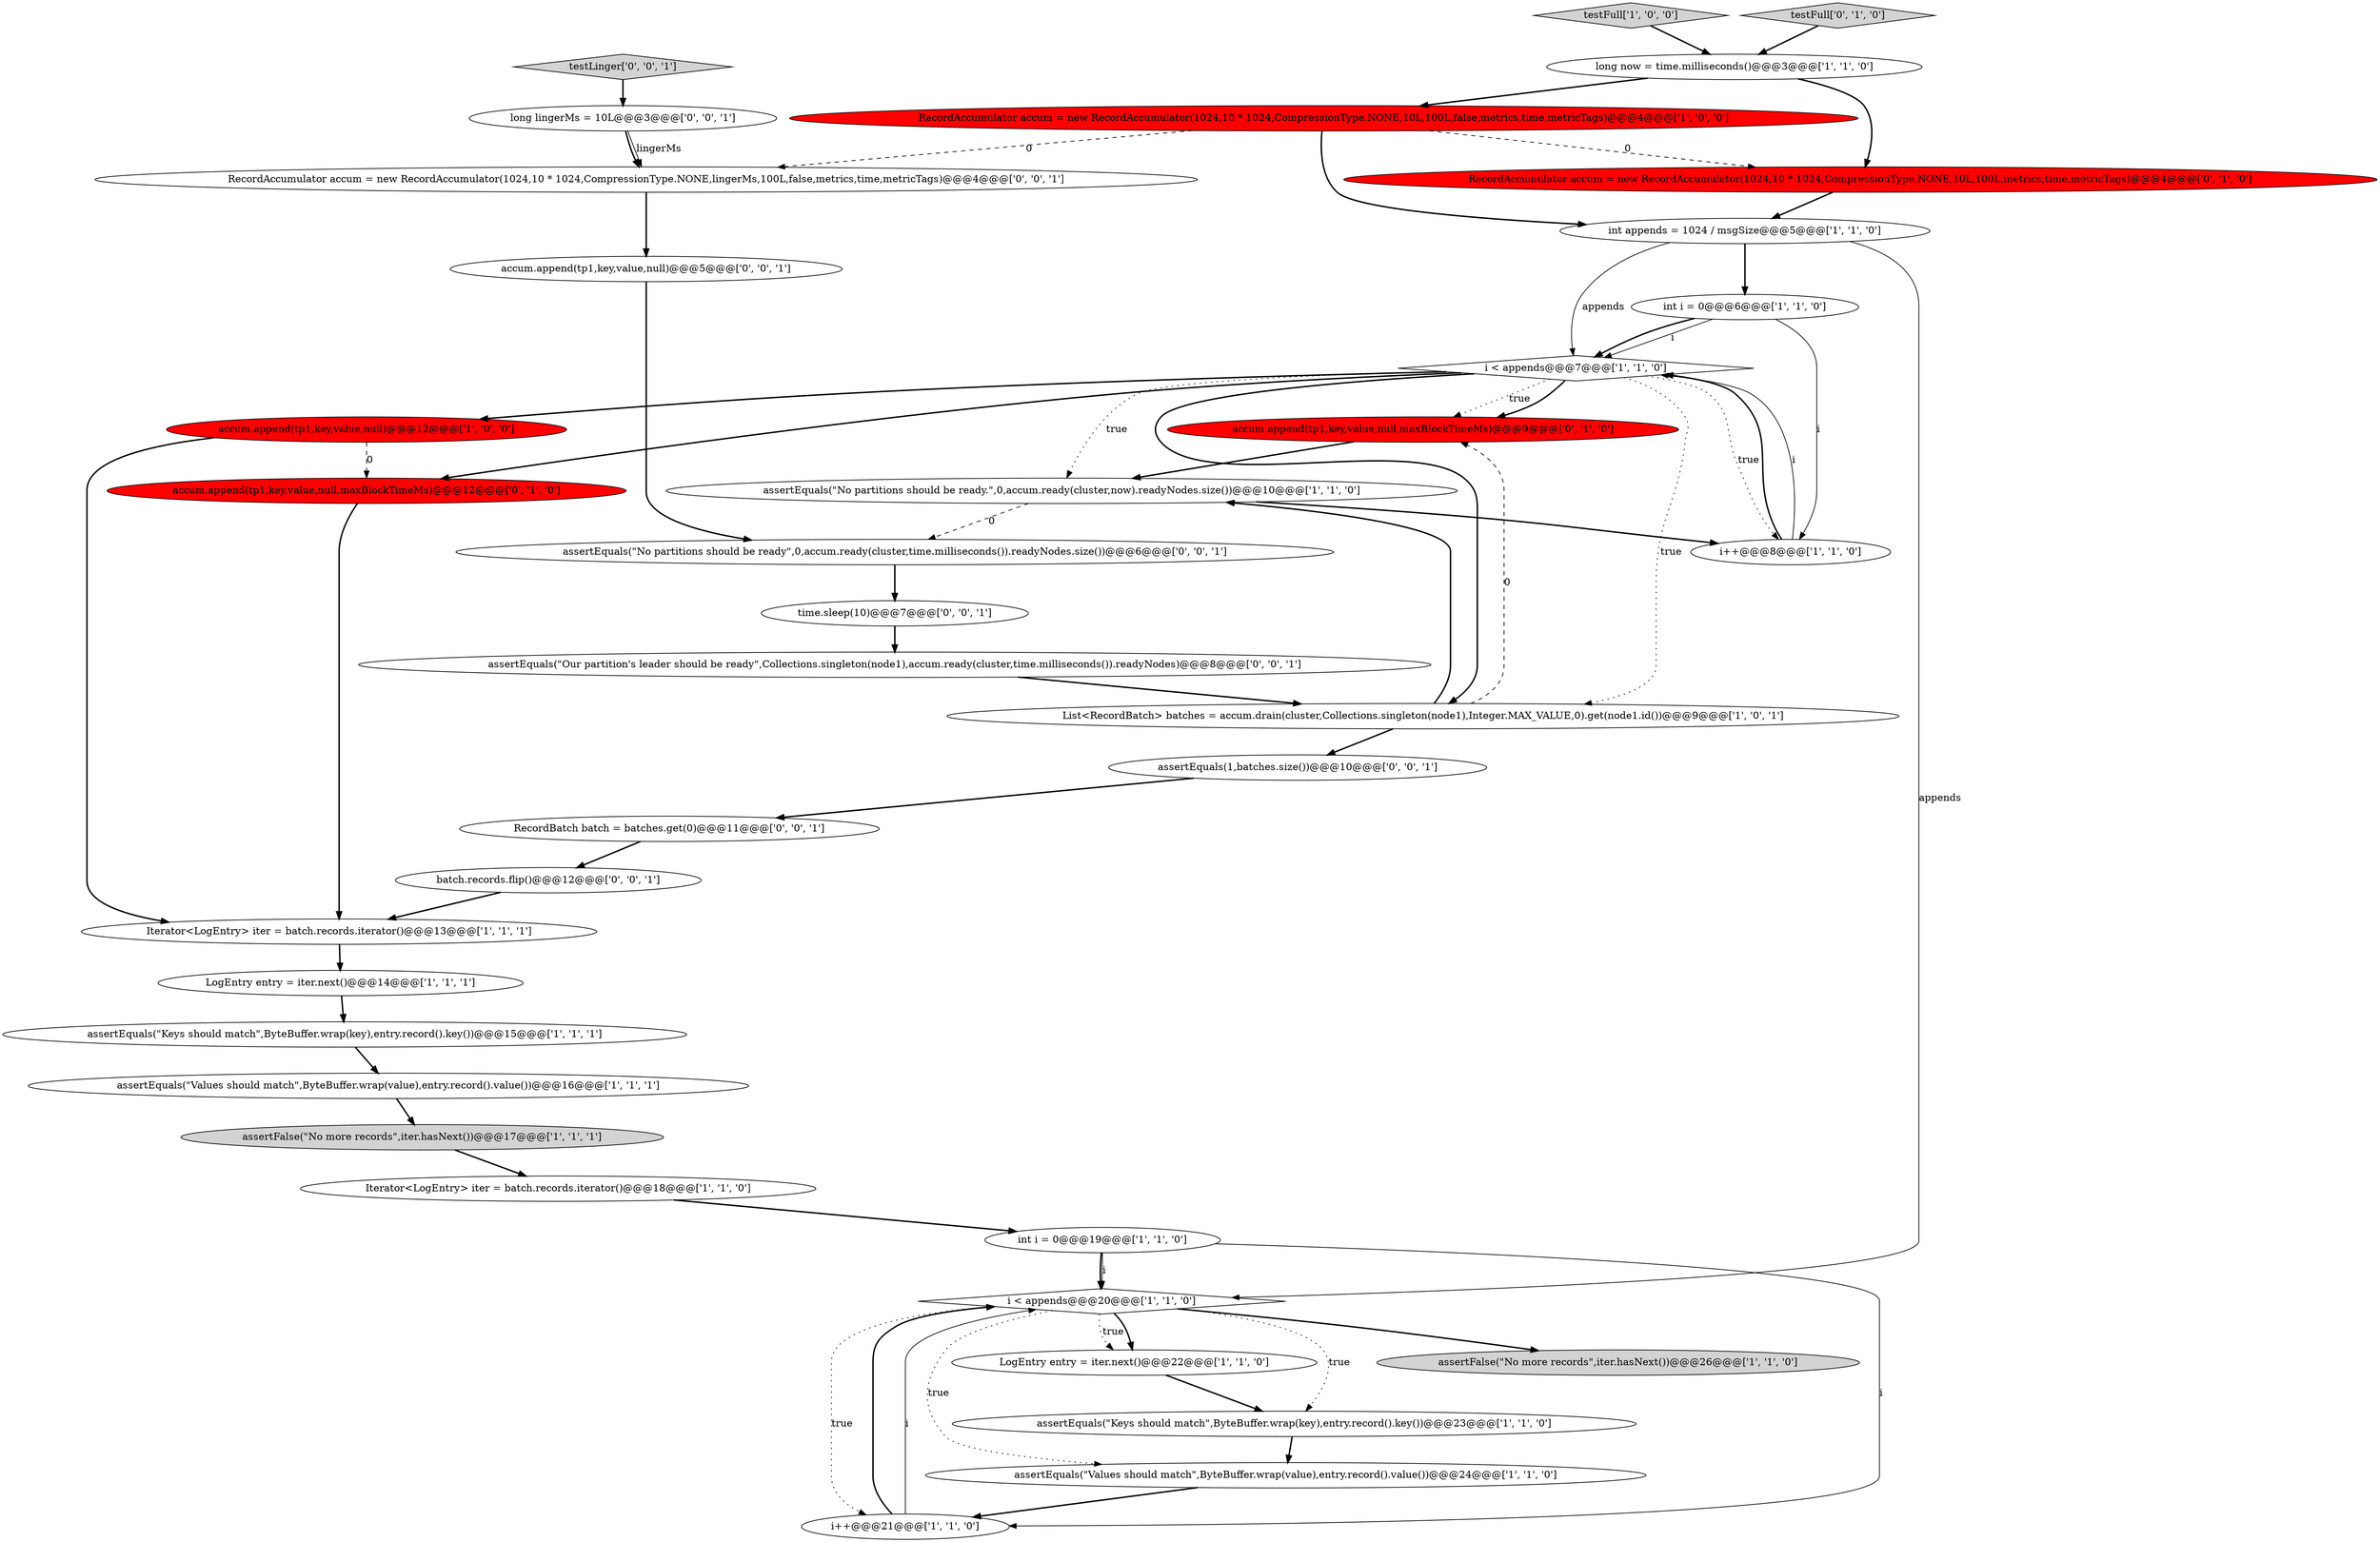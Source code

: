 digraph {
3 [style = filled, label = "RecordAccumulator accum = new RecordAccumulator(1024,10 * 1024,CompressionType.NONE,10L,100L,false,metrics,time,metricTags)@@@4@@@['1', '0', '0']", fillcolor = red, shape = ellipse image = "AAA1AAABBB1BBB"];
16 [style = filled, label = "testFull['1', '0', '0']", fillcolor = lightgray, shape = diamond image = "AAA0AAABBB1BBB"];
31 [style = filled, label = "assertEquals(\"No partitions should be ready\",0,accum.ready(cluster,time.milliseconds()).readyNodes.size())@@@6@@@['0', '0', '1']", fillcolor = white, shape = ellipse image = "AAA0AAABBB3BBB"];
19 [style = filled, label = "long now = time.milliseconds()@@@3@@@['1', '1', '0']", fillcolor = white, shape = ellipse image = "AAA0AAABBB1BBB"];
26 [style = filled, label = "accum.append(tp1,key,value,null,maxBlockTimeMs)@@@9@@@['0', '1', '0']", fillcolor = red, shape = ellipse image = "AAA1AAABBB2BBB"];
1 [style = filled, label = "int i = 0@@@19@@@['1', '1', '0']", fillcolor = white, shape = ellipse image = "AAA0AAABBB1BBB"];
27 [style = filled, label = "batch.records.flip()@@@12@@@['0', '0', '1']", fillcolor = white, shape = ellipse image = "AAA0AAABBB3BBB"];
22 [style = filled, label = "i < appends@@@20@@@['1', '1', '0']", fillcolor = white, shape = diamond image = "AAA0AAABBB1BBB"];
29 [style = filled, label = "assertEquals(\"Our partition's leader should be ready\",Collections.singleton(node1),accum.ready(cluster,time.milliseconds()).readyNodes)@@@8@@@['0', '0', '1']", fillcolor = white, shape = ellipse image = "AAA0AAABBB3BBB"];
12 [style = filled, label = "Iterator<LogEntry> iter = batch.records.iterator()@@@13@@@['1', '1', '1']", fillcolor = white, shape = ellipse image = "AAA0AAABBB1BBB"];
11 [style = filled, label = "assertEquals(\"Values should match\",ByteBuffer.wrap(value),entry.record().value())@@@16@@@['1', '1', '1']", fillcolor = white, shape = ellipse image = "AAA0AAABBB1BBB"];
13 [style = filled, label = "LogEntry entry = iter.next()@@@14@@@['1', '1', '1']", fillcolor = white, shape = ellipse image = "AAA0AAABBB1BBB"];
23 [style = filled, label = "testFull['0', '1', '0']", fillcolor = lightgray, shape = diamond image = "AAA0AAABBB2BBB"];
33 [style = filled, label = "assertEquals(1,batches.size())@@@10@@@['0', '0', '1']", fillcolor = white, shape = ellipse image = "AAA0AAABBB3BBB"];
4 [style = filled, label = "int i = 0@@@6@@@['1', '1', '0']", fillcolor = white, shape = ellipse image = "AAA0AAABBB1BBB"];
24 [style = filled, label = "accum.append(tp1,key,value,null,maxBlockTimeMs)@@@12@@@['0', '1', '0']", fillcolor = red, shape = ellipse image = "AAA1AAABBB2BBB"];
2 [style = filled, label = "assertEquals(\"Keys should match\",ByteBuffer.wrap(key),entry.record().key())@@@15@@@['1', '1', '1']", fillcolor = white, shape = ellipse image = "AAA0AAABBB1BBB"];
18 [style = filled, label = "accum.append(tp1,key,value,null)@@@12@@@['1', '0', '0']", fillcolor = red, shape = ellipse image = "AAA1AAABBB1BBB"];
20 [style = filled, label = "assertFalse(\"No more records\",iter.hasNext())@@@17@@@['1', '1', '1']", fillcolor = lightgray, shape = ellipse image = "AAA0AAABBB1BBB"];
21 [style = filled, label = "assertEquals(\"Keys should match\",ByteBuffer.wrap(key),entry.record().key())@@@23@@@['1', '1', '0']", fillcolor = white, shape = ellipse image = "AAA0AAABBB1BBB"];
7 [style = filled, label = "int appends = 1024 / msgSize@@@5@@@['1', '1', '0']", fillcolor = white, shape = ellipse image = "AAA0AAABBB1BBB"];
36 [style = filled, label = "time.sleep(10)@@@7@@@['0', '0', '1']", fillcolor = white, shape = ellipse image = "AAA0AAABBB3BBB"];
15 [style = filled, label = "assertEquals(\"No partitions should be ready.\",0,accum.ready(cluster,now).readyNodes.size())@@@10@@@['1', '1', '0']", fillcolor = white, shape = ellipse image = "AAA0AAABBB1BBB"];
32 [style = filled, label = "RecordAccumulator accum = new RecordAccumulator(1024,10 * 1024,CompressionType.NONE,lingerMs,100L,false,metrics,time,metricTags)@@@4@@@['0', '0', '1']", fillcolor = white, shape = ellipse image = "AAA0AAABBB3BBB"];
35 [style = filled, label = "accum.append(tp1,key,value,null)@@@5@@@['0', '0', '1']", fillcolor = white, shape = ellipse image = "AAA0AAABBB3BBB"];
10 [style = filled, label = "i++@@@21@@@['1', '1', '0']", fillcolor = white, shape = ellipse image = "AAA0AAABBB1BBB"];
6 [style = filled, label = "LogEntry entry = iter.next()@@@22@@@['1', '1', '0']", fillcolor = white, shape = ellipse image = "AAA0AAABBB1BBB"];
14 [style = filled, label = "List<RecordBatch> batches = accum.drain(cluster,Collections.singleton(node1),Integer.MAX_VALUE,0).get(node1.id())@@@9@@@['1', '0', '1']", fillcolor = white, shape = ellipse image = "AAA0AAABBB1BBB"];
34 [style = filled, label = "RecordBatch batch = batches.get(0)@@@11@@@['0', '0', '1']", fillcolor = white, shape = ellipse image = "AAA0AAABBB3BBB"];
0 [style = filled, label = "Iterator<LogEntry> iter = batch.records.iterator()@@@18@@@['1', '1', '0']", fillcolor = white, shape = ellipse image = "AAA0AAABBB1BBB"];
30 [style = filled, label = "long lingerMs = 10L@@@3@@@['0', '0', '1']", fillcolor = white, shape = ellipse image = "AAA0AAABBB3BBB"];
8 [style = filled, label = "i < appends@@@7@@@['1', '1', '0']", fillcolor = white, shape = diamond image = "AAA0AAABBB1BBB"];
9 [style = filled, label = "assertEquals(\"Values should match\",ByteBuffer.wrap(value),entry.record().value())@@@24@@@['1', '1', '0']", fillcolor = white, shape = ellipse image = "AAA0AAABBB1BBB"];
17 [style = filled, label = "assertFalse(\"No more records\",iter.hasNext())@@@26@@@['1', '1', '0']", fillcolor = lightgray, shape = ellipse image = "AAA0AAABBB1BBB"];
25 [style = filled, label = "RecordAccumulator accum = new RecordAccumulator(1024,10 * 1024,CompressionType.NONE,10L,100L,metrics,time,metricTags)@@@4@@@['0', '1', '0']", fillcolor = red, shape = ellipse image = "AAA1AAABBB2BBB"];
28 [style = filled, label = "testLinger['0', '0', '1']", fillcolor = lightgray, shape = diamond image = "AAA0AAABBB3BBB"];
5 [style = filled, label = "i++@@@8@@@['1', '1', '0']", fillcolor = white, shape = ellipse image = "AAA0AAABBB1BBB"];
10->22 [style = bold, label=""];
32->35 [style = bold, label=""];
11->20 [style = bold, label=""];
5->8 [style = bold, label=""];
35->31 [style = bold, label=""];
24->12 [style = bold, label=""];
22->21 [style = dotted, label="true"];
8->26 [style = dotted, label="true"];
22->10 [style = dotted, label="true"];
3->25 [style = dashed, label="0"];
27->12 [style = bold, label=""];
28->30 [style = bold, label=""];
8->18 [style = bold, label=""];
6->21 [style = bold, label=""];
36->29 [style = bold, label=""];
1->22 [style = solid, label="i"];
20->0 [style = bold, label=""];
7->8 [style = solid, label="appends"];
18->12 [style = bold, label=""];
8->14 [style = bold, label=""];
8->15 [style = dotted, label="true"];
31->36 [style = bold, label=""];
30->32 [style = bold, label=""];
7->4 [style = bold, label=""];
9->10 [style = bold, label=""];
4->5 [style = solid, label="i"];
16->19 [style = bold, label=""];
30->32 [style = solid, label="lingerMs"];
25->7 [style = bold, label=""];
5->8 [style = solid, label="i"];
22->6 [style = dotted, label="true"];
14->33 [style = bold, label=""];
15->5 [style = bold, label=""];
19->25 [style = bold, label=""];
4->8 [style = solid, label="i"];
14->26 [style = dashed, label="0"];
1->22 [style = bold, label=""];
12->13 [style = bold, label=""];
7->22 [style = solid, label="appends"];
21->9 [style = bold, label=""];
3->7 [style = bold, label=""];
8->5 [style = dotted, label="true"];
0->1 [style = bold, label=""];
23->19 [style = bold, label=""];
8->14 [style = dotted, label="true"];
26->15 [style = bold, label=""];
29->14 [style = bold, label=""];
1->10 [style = solid, label="i"];
10->22 [style = solid, label="i"];
15->31 [style = dashed, label="0"];
22->17 [style = bold, label=""];
4->8 [style = bold, label=""];
14->15 [style = bold, label=""];
3->32 [style = dashed, label="0"];
22->9 [style = dotted, label="true"];
34->27 [style = bold, label=""];
33->34 [style = bold, label=""];
19->3 [style = bold, label=""];
2->11 [style = bold, label=""];
18->24 [style = dashed, label="0"];
22->6 [style = bold, label=""];
13->2 [style = bold, label=""];
8->26 [style = bold, label=""];
8->24 [style = bold, label=""];
}
